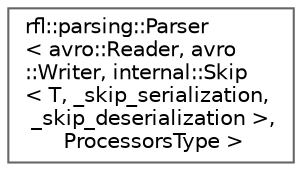 digraph "类继承关系图"
{
 // LATEX_PDF_SIZE
  bgcolor="transparent";
  edge [fontname=Helvetica,fontsize=10,labelfontname=Helvetica,labelfontsize=10];
  node [fontname=Helvetica,fontsize=10,shape=box,height=0.2,width=0.4];
  rankdir="LR";
  Node0 [id="Node000000",label="rfl::parsing::Parser\l\< avro::Reader, avro\l::Writer, internal::Skip\l\< T, _skip_serialization,\l _skip_deserialization \>,\l ProcessorsType \>",height=0.2,width=0.4,color="grey40", fillcolor="white", style="filled",URL="$structrfl_1_1parsing_1_1_parser_3_01avro_1_1_reader_00_01avro_1_1_writer_00_01internal_1_1_skip_198b1e8137e61659251adaff7fc18eb9.html",tooltip=" "];
}
